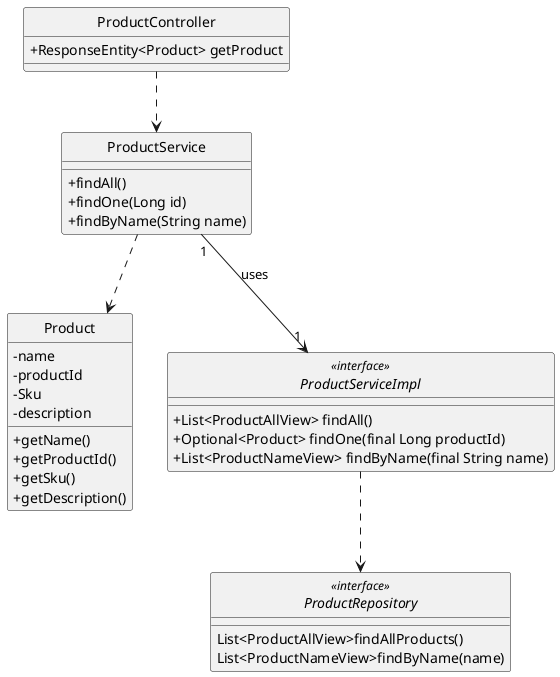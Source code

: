 @startuml
'https://plantuml.com/class-diagram

hide circle
skinparam classAttributeIconSize 0

class ProductController {
+ResponseEntity<Product> getProduct
}

class Product {
-name
-productId
-Sku
-description
+getName()
+getProductId()
+getSku()
+getDescription()
}



class ProductService {
    + findAll()
    + findOne(Long id)
    + findByName(String name)
}

interface ProductRepository <<interface>> {
List<ProductAllView>findAllProducts()
List<ProductNameView>findByName(name)
}

interface ProductServiceImpl <<interface>> {
    +List<ProductAllView> findAll()
    +Optional<Product> findOne(final Long productId)
    +List<ProductNameView> findByName(final String name)

}


ProductService "1" -down-> "1" ProductServiceImpl:  uses


ProductController ..> ProductService
ProductServiceImpl ..> ProductRepository
ProductService ..> Product



@enduml
